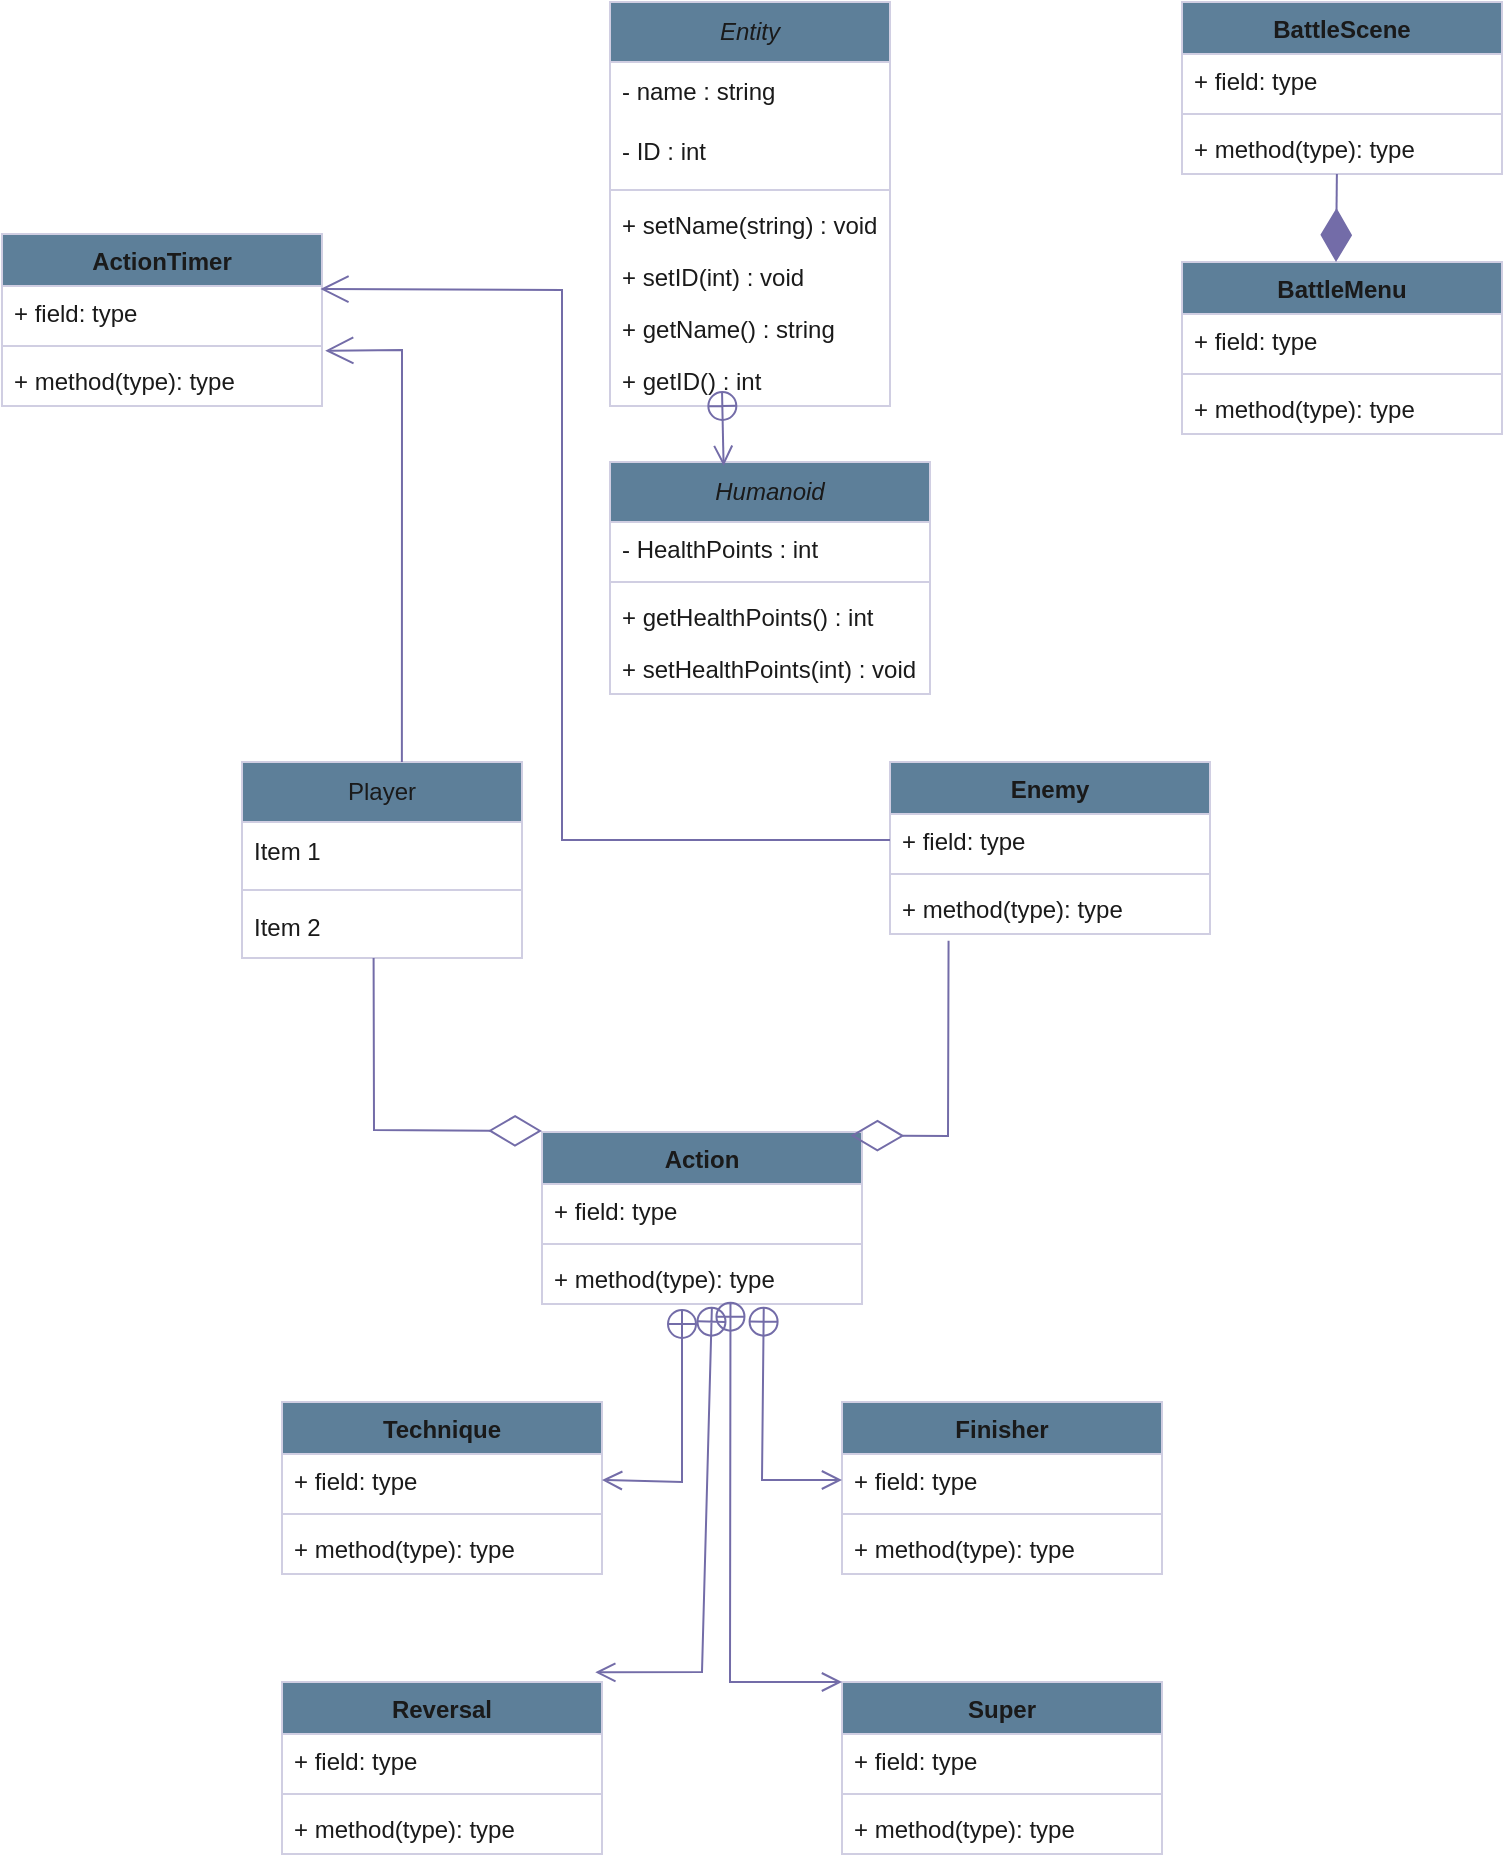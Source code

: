 <mxfile version="24.5.2" type="github">
  <diagram id="C5RBs43oDa-KdzZeNtuy" name="Page-1">
    <mxGraphModel dx="795" dy="539" grid="1" gridSize="10" guides="1" tooltips="1" connect="1" arrows="1" fold="1" page="1" pageScale="1" pageWidth="827" pageHeight="1169" math="0" shadow="0">
      <root>
        <mxCell id="WIyWlLk6GJQsqaUBKTNV-0" />
        <mxCell id="WIyWlLk6GJQsqaUBKTNV-1" parent="WIyWlLk6GJQsqaUBKTNV-0" />
        <mxCell id="9B6hqq46c9PQC_HTe1Y8-0" value="&lt;i&gt;Entity&lt;/i&gt;" style="swimlane;fontStyle=0;childLayout=stackLayout;horizontal=1;startSize=30;horizontalStack=0;resizeParent=1;resizeParentMax=0;resizeLast=0;collapsible=1;marginBottom=0;whiteSpace=wrap;html=1;labelBackgroundColor=none;fillColor=#5D7F99;strokeColor=#D0CEE2;fontColor=#1A1A1A;" vertex="1" parent="WIyWlLk6GJQsqaUBKTNV-1">
          <mxGeometry x="344" y="20" width="140" height="202" as="geometry" />
        </mxCell>
        <mxCell id="9B6hqq46c9PQC_HTe1Y8-1" value="- name : string" style="text;strokeColor=none;fillColor=none;align=left;verticalAlign=middle;spacingLeft=4;spacingRight=4;overflow=hidden;points=[[0,0.5],[1,0.5]];portConstraint=eastwest;rotatable=0;whiteSpace=wrap;html=1;labelBackgroundColor=none;fontColor=#1A1A1A;" vertex="1" parent="9B6hqq46c9PQC_HTe1Y8-0">
          <mxGeometry y="30" width="140" height="30" as="geometry" />
        </mxCell>
        <mxCell id="9B6hqq46c9PQC_HTe1Y8-2" value="- ID : int" style="text;strokeColor=none;fillColor=none;align=left;verticalAlign=middle;spacingLeft=4;spacingRight=4;overflow=hidden;points=[[0,0.5],[1,0.5]];portConstraint=eastwest;rotatable=0;whiteSpace=wrap;html=1;labelBackgroundColor=none;fontColor=#1A1A1A;" vertex="1" parent="9B6hqq46c9PQC_HTe1Y8-0">
          <mxGeometry y="60" width="140" height="30" as="geometry" />
        </mxCell>
        <mxCell id="9B6hqq46c9PQC_HTe1Y8-33" value="" style="line;strokeWidth=1;fillColor=none;align=left;verticalAlign=middle;spacingTop=-1;spacingLeft=3;spacingRight=3;rotatable=0;labelPosition=right;points=[];portConstraint=eastwest;strokeColor=inherit;fontColor=#1A1A1A;" vertex="1" parent="9B6hqq46c9PQC_HTe1Y8-0">
          <mxGeometry y="90" width="140" height="8" as="geometry" />
        </mxCell>
        <mxCell id="9B6hqq46c9PQC_HTe1Y8-13" value="+ setName(string) : void" style="text;strokeColor=none;fillColor=none;align=left;verticalAlign=top;spacingLeft=4;spacingRight=4;overflow=hidden;rotatable=0;points=[[0,0.5],[1,0.5]];portConstraint=eastwest;whiteSpace=wrap;html=1;labelBackgroundColor=none;fontColor=#1A1A1A;" vertex="1" parent="9B6hqq46c9PQC_HTe1Y8-0">
          <mxGeometry y="98" width="140" height="26" as="geometry" />
        </mxCell>
        <mxCell id="9B6hqq46c9PQC_HTe1Y8-14" value="+ setID(int) : void" style="text;strokeColor=none;fillColor=none;align=left;verticalAlign=top;spacingLeft=4;spacingRight=4;overflow=hidden;rotatable=0;points=[[0,0.5],[1,0.5]];portConstraint=eastwest;whiteSpace=wrap;html=1;labelBackgroundColor=none;fontColor=#1A1A1A;" vertex="1" parent="9B6hqq46c9PQC_HTe1Y8-0">
          <mxGeometry y="124" width="140" height="26" as="geometry" />
        </mxCell>
        <mxCell id="9B6hqq46c9PQC_HTe1Y8-15" value="+ getName() : string" style="text;strokeColor=none;fillColor=none;align=left;verticalAlign=top;spacingLeft=4;spacingRight=4;overflow=hidden;rotatable=0;points=[[0,0.5],[1,0.5]];portConstraint=eastwest;whiteSpace=wrap;html=1;labelBackgroundColor=none;fontColor=#1A1A1A;" vertex="1" parent="9B6hqq46c9PQC_HTe1Y8-0">
          <mxGeometry y="150" width="140" height="26" as="geometry" />
        </mxCell>
        <mxCell id="9B6hqq46c9PQC_HTe1Y8-16" value="+ getID() : int" style="text;strokeColor=none;fillColor=none;align=left;verticalAlign=top;spacingLeft=4;spacingRight=4;overflow=hidden;rotatable=0;points=[[0,0.5],[1,0.5]];portConstraint=eastwest;whiteSpace=wrap;html=1;labelBackgroundColor=none;fontColor=#1A1A1A;" vertex="1" parent="9B6hqq46c9PQC_HTe1Y8-0">
          <mxGeometry y="176" width="140" height="26" as="geometry" />
        </mxCell>
        <mxCell id="9B6hqq46c9PQC_HTe1Y8-4" value="&lt;i&gt;Humanoid&lt;/i&gt;" style="swimlane;fontStyle=0;childLayout=stackLayout;horizontal=1;startSize=30;horizontalStack=0;resizeParent=1;resizeParentMax=0;resizeLast=0;collapsible=1;marginBottom=0;whiteSpace=wrap;html=1;labelBackgroundColor=none;fillColor=#5D7F99;strokeColor=#D0CEE2;fontColor=#1A1A1A;" vertex="1" parent="WIyWlLk6GJQsqaUBKTNV-1">
          <mxGeometry x="344" y="250" width="160" height="116" as="geometry" />
        </mxCell>
        <mxCell id="9B6hqq46c9PQC_HTe1Y8-12" value="- HealthPoints : int" style="text;strokeColor=none;fillColor=none;align=left;verticalAlign=top;spacingLeft=4;spacingRight=4;overflow=hidden;rotatable=0;points=[[0,0.5],[1,0.5]];portConstraint=eastwest;whiteSpace=wrap;html=1;labelBackgroundColor=none;fontColor=#1A1A1A;" vertex="1" parent="9B6hqq46c9PQC_HTe1Y8-4">
          <mxGeometry y="30" width="160" height="26" as="geometry" />
        </mxCell>
        <mxCell id="9B6hqq46c9PQC_HTe1Y8-35" value="" style="line;strokeWidth=1;fillColor=none;align=left;verticalAlign=middle;spacingTop=-1;spacingLeft=3;spacingRight=3;rotatable=0;labelPosition=right;points=[];portConstraint=eastwest;strokeColor=inherit;fontColor=#1A1A1A;" vertex="1" parent="9B6hqq46c9PQC_HTe1Y8-4">
          <mxGeometry y="56" width="160" height="8" as="geometry" />
        </mxCell>
        <mxCell id="9B6hqq46c9PQC_HTe1Y8-19" value="+ getHealthPoints() : int" style="text;strokeColor=none;fillColor=none;align=left;verticalAlign=top;spacingLeft=4;spacingRight=4;overflow=hidden;rotatable=0;points=[[0,0.5],[1,0.5]];portConstraint=eastwest;whiteSpace=wrap;html=1;labelBackgroundColor=none;fontColor=#1A1A1A;" vertex="1" parent="9B6hqq46c9PQC_HTe1Y8-4">
          <mxGeometry y="64" width="160" height="26" as="geometry" />
        </mxCell>
        <mxCell id="9B6hqq46c9PQC_HTe1Y8-17" value="+ setHealthPoints(int) : void" style="text;strokeColor=none;fillColor=none;align=left;verticalAlign=top;spacingLeft=4;spacingRight=4;overflow=hidden;rotatable=0;points=[[0,0.5],[1,0.5]];portConstraint=eastwest;whiteSpace=wrap;html=1;labelBackgroundColor=none;fontColor=#1A1A1A;" vertex="1" parent="9B6hqq46c9PQC_HTe1Y8-4">
          <mxGeometry y="90" width="160" height="26" as="geometry" />
        </mxCell>
        <mxCell id="9B6hqq46c9PQC_HTe1Y8-8" value="Player" style="swimlane;fontStyle=0;childLayout=stackLayout;horizontal=1;startSize=30;horizontalStack=0;resizeParent=1;resizeParentMax=0;resizeLast=0;collapsible=1;marginBottom=0;whiteSpace=wrap;html=1;labelBackgroundColor=none;fillColor=#5D7F99;strokeColor=#D0CEE2;fontColor=#1A1A1A;" vertex="1" parent="WIyWlLk6GJQsqaUBKTNV-1">
          <mxGeometry x="160" y="400" width="140" height="98" as="geometry" />
        </mxCell>
        <mxCell id="9B6hqq46c9PQC_HTe1Y8-9" value="Item 1" style="text;strokeColor=none;fillColor=none;align=left;verticalAlign=middle;spacingLeft=4;spacingRight=4;overflow=hidden;points=[[0,0.5],[1,0.5]];portConstraint=eastwest;rotatable=0;whiteSpace=wrap;html=1;labelBackgroundColor=none;fontColor=#1A1A1A;" vertex="1" parent="9B6hqq46c9PQC_HTe1Y8-8">
          <mxGeometry y="30" width="140" height="30" as="geometry" />
        </mxCell>
        <mxCell id="9B6hqq46c9PQC_HTe1Y8-36" value="" style="line;strokeWidth=1;fillColor=none;align=left;verticalAlign=middle;spacingTop=-1;spacingLeft=3;spacingRight=3;rotatable=0;labelPosition=right;points=[];portConstraint=eastwest;strokeColor=inherit;fontColor=#1A1A1A;" vertex="1" parent="9B6hqq46c9PQC_HTe1Y8-8">
          <mxGeometry y="60" width="140" height="8" as="geometry" />
        </mxCell>
        <mxCell id="9B6hqq46c9PQC_HTe1Y8-10" value="Item 2" style="text;strokeColor=none;fillColor=none;align=left;verticalAlign=middle;spacingLeft=4;spacingRight=4;overflow=hidden;points=[[0,0.5],[1,0.5]];portConstraint=eastwest;rotatable=0;whiteSpace=wrap;html=1;labelBackgroundColor=none;fontColor=#1A1A1A;" vertex="1" parent="9B6hqq46c9PQC_HTe1Y8-8">
          <mxGeometry y="68" width="140" height="30" as="geometry" />
        </mxCell>
        <mxCell id="9B6hqq46c9PQC_HTe1Y8-24" value="" style="endArrow=open;startArrow=circlePlus;endFill=0;startFill=0;endSize=8;html=1;rounded=0;strokeColor=#736CA8;fontColor=#1A1A1A;entryX=0.355;entryY=0.017;entryDx=0;entryDy=0;entryPerimeter=0;" edge="1" parent="WIyWlLk6GJQsqaUBKTNV-1" target="9B6hqq46c9PQC_HTe1Y8-4">
          <mxGeometry width="160" relative="1" as="geometry">
            <mxPoint x="400" y="214" as="sourcePoint" />
            <mxPoint x="560" y="214" as="targetPoint" />
          </mxGeometry>
        </mxCell>
        <mxCell id="9B6hqq46c9PQC_HTe1Y8-25" value="BattleMenu" style="swimlane;fontStyle=1;align=center;verticalAlign=top;childLayout=stackLayout;horizontal=1;startSize=26;horizontalStack=0;resizeParent=1;resizeParentMax=0;resizeLast=0;collapsible=1;marginBottom=0;whiteSpace=wrap;html=1;strokeColor=#D0CEE2;fontColor=#1A1A1A;fillColor=#5D7F99;" vertex="1" parent="WIyWlLk6GJQsqaUBKTNV-1">
          <mxGeometry x="630" y="150" width="160" height="86" as="geometry" />
        </mxCell>
        <mxCell id="9B6hqq46c9PQC_HTe1Y8-26" value="+ field: type" style="text;strokeColor=none;fillColor=none;align=left;verticalAlign=top;spacingLeft=4;spacingRight=4;overflow=hidden;rotatable=0;points=[[0,0.5],[1,0.5]];portConstraint=eastwest;whiteSpace=wrap;html=1;fontColor=#1A1A1A;" vertex="1" parent="9B6hqq46c9PQC_HTe1Y8-25">
          <mxGeometry y="26" width="160" height="26" as="geometry" />
        </mxCell>
        <mxCell id="9B6hqq46c9PQC_HTe1Y8-27" value="" style="line;strokeWidth=1;fillColor=none;align=left;verticalAlign=middle;spacingTop=-1;spacingLeft=3;spacingRight=3;rotatable=0;labelPosition=right;points=[];portConstraint=eastwest;strokeColor=inherit;fontColor=#1A1A1A;" vertex="1" parent="9B6hqq46c9PQC_HTe1Y8-25">
          <mxGeometry y="52" width="160" height="8" as="geometry" />
        </mxCell>
        <mxCell id="9B6hqq46c9PQC_HTe1Y8-28" value="+ method(type): type" style="text;strokeColor=none;fillColor=none;align=left;verticalAlign=top;spacingLeft=4;spacingRight=4;overflow=hidden;rotatable=0;points=[[0,0.5],[1,0.5]];portConstraint=eastwest;whiteSpace=wrap;html=1;fontColor=#1A1A1A;" vertex="1" parent="9B6hqq46c9PQC_HTe1Y8-25">
          <mxGeometry y="60" width="160" height="26" as="geometry" />
        </mxCell>
        <mxCell id="9B6hqq46c9PQC_HTe1Y8-29" value="Enemy" style="swimlane;fontStyle=1;align=center;verticalAlign=top;childLayout=stackLayout;horizontal=1;startSize=26;horizontalStack=0;resizeParent=1;resizeParentMax=0;resizeLast=0;collapsible=1;marginBottom=0;whiteSpace=wrap;html=1;strokeColor=#D0CEE2;fontColor=#1A1A1A;fillColor=#5D7F99;" vertex="1" parent="WIyWlLk6GJQsqaUBKTNV-1">
          <mxGeometry x="484" y="400" width="160" height="86" as="geometry" />
        </mxCell>
        <mxCell id="9B6hqq46c9PQC_HTe1Y8-30" value="+ field: type" style="text;strokeColor=none;fillColor=none;align=left;verticalAlign=top;spacingLeft=4;spacingRight=4;overflow=hidden;rotatable=0;points=[[0,0.5],[1,0.5]];portConstraint=eastwest;whiteSpace=wrap;html=1;fontColor=#1A1A1A;" vertex="1" parent="9B6hqq46c9PQC_HTe1Y8-29">
          <mxGeometry y="26" width="160" height="26" as="geometry" />
        </mxCell>
        <mxCell id="9B6hqq46c9PQC_HTe1Y8-31" value="" style="line;strokeWidth=1;fillColor=none;align=left;verticalAlign=middle;spacingTop=-1;spacingLeft=3;spacingRight=3;rotatable=0;labelPosition=right;points=[];portConstraint=eastwest;strokeColor=inherit;fontColor=#1A1A1A;" vertex="1" parent="9B6hqq46c9PQC_HTe1Y8-29">
          <mxGeometry y="52" width="160" height="8" as="geometry" />
        </mxCell>
        <mxCell id="9B6hqq46c9PQC_HTe1Y8-32" value="+ method(type): type" style="text;strokeColor=none;fillColor=none;align=left;verticalAlign=top;spacingLeft=4;spacingRight=4;overflow=hidden;rotatable=0;points=[[0,0.5],[1,0.5]];portConstraint=eastwest;whiteSpace=wrap;html=1;fontColor=#1A1A1A;" vertex="1" parent="9B6hqq46c9PQC_HTe1Y8-29">
          <mxGeometry y="60" width="160" height="26" as="geometry" />
        </mxCell>
        <mxCell id="9B6hqq46c9PQC_HTe1Y8-37" value="ActionTimer" style="swimlane;fontStyle=1;align=center;verticalAlign=top;childLayout=stackLayout;horizontal=1;startSize=26;horizontalStack=0;resizeParent=1;resizeParentMax=0;resizeLast=0;collapsible=1;marginBottom=0;whiteSpace=wrap;html=1;strokeColor=#D0CEE2;fontColor=#1A1A1A;fillColor=#5D7F99;" vertex="1" parent="WIyWlLk6GJQsqaUBKTNV-1">
          <mxGeometry x="40" y="136" width="160" height="86" as="geometry" />
        </mxCell>
        <mxCell id="9B6hqq46c9PQC_HTe1Y8-38" value="+ field: type" style="text;strokeColor=none;fillColor=none;align=left;verticalAlign=top;spacingLeft=4;spacingRight=4;overflow=hidden;rotatable=0;points=[[0,0.5],[1,0.5]];portConstraint=eastwest;whiteSpace=wrap;html=1;fontColor=#1A1A1A;" vertex="1" parent="9B6hqq46c9PQC_HTe1Y8-37">
          <mxGeometry y="26" width="160" height="26" as="geometry" />
        </mxCell>
        <mxCell id="9B6hqq46c9PQC_HTe1Y8-39" value="" style="line;strokeWidth=1;fillColor=none;align=left;verticalAlign=middle;spacingTop=-1;spacingLeft=3;spacingRight=3;rotatable=0;labelPosition=right;points=[];portConstraint=eastwest;strokeColor=inherit;fontColor=#1A1A1A;" vertex="1" parent="9B6hqq46c9PQC_HTe1Y8-37">
          <mxGeometry y="52" width="160" height="8" as="geometry" />
        </mxCell>
        <mxCell id="9B6hqq46c9PQC_HTe1Y8-40" value="+ method(type): type" style="text;strokeColor=none;fillColor=none;align=left;verticalAlign=top;spacingLeft=4;spacingRight=4;overflow=hidden;rotatable=0;points=[[0,0.5],[1,0.5]];portConstraint=eastwest;whiteSpace=wrap;html=1;fontColor=#1A1A1A;" vertex="1" parent="9B6hqq46c9PQC_HTe1Y8-37">
          <mxGeometry y="60" width="160" height="26" as="geometry" />
        </mxCell>
        <mxCell id="9B6hqq46c9PQC_HTe1Y8-41" value="Action" style="swimlane;fontStyle=1;align=center;verticalAlign=top;childLayout=stackLayout;horizontal=1;startSize=26;horizontalStack=0;resizeParent=1;resizeParentMax=0;resizeLast=0;collapsible=1;marginBottom=0;whiteSpace=wrap;html=1;strokeColor=#D0CEE2;fontColor=#1A1A1A;fillColor=#5D7F99;" vertex="1" parent="WIyWlLk6GJQsqaUBKTNV-1">
          <mxGeometry x="310" y="585" width="160" height="86" as="geometry" />
        </mxCell>
        <mxCell id="9B6hqq46c9PQC_HTe1Y8-42" value="+ field: type" style="text;strokeColor=none;fillColor=none;align=left;verticalAlign=top;spacingLeft=4;spacingRight=4;overflow=hidden;rotatable=0;points=[[0,0.5],[1,0.5]];portConstraint=eastwest;whiteSpace=wrap;html=1;fontColor=#1A1A1A;" vertex="1" parent="9B6hqq46c9PQC_HTe1Y8-41">
          <mxGeometry y="26" width="160" height="26" as="geometry" />
        </mxCell>
        <mxCell id="9B6hqq46c9PQC_HTe1Y8-43" value="" style="line;strokeWidth=1;fillColor=none;align=left;verticalAlign=middle;spacingTop=-1;spacingLeft=3;spacingRight=3;rotatable=0;labelPosition=right;points=[];portConstraint=eastwest;strokeColor=inherit;fontColor=#1A1A1A;" vertex="1" parent="9B6hqq46c9PQC_HTe1Y8-41">
          <mxGeometry y="52" width="160" height="8" as="geometry" />
        </mxCell>
        <mxCell id="9B6hqq46c9PQC_HTe1Y8-44" value="+ method(type): type" style="text;strokeColor=none;fillColor=none;align=left;verticalAlign=top;spacingLeft=4;spacingRight=4;overflow=hidden;rotatable=0;points=[[0,0.5],[1,0.5]];portConstraint=eastwest;whiteSpace=wrap;html=1;fontColor=#1A1A1A;" vertex="1" parent="9B6hqq46c9PQC_HTe1Y8-41">
          <mxGeometry y="60" width="160" height="26" as="geometry" />
        </mxCell>
        <mxCell id="9B6hqq46c9PQC_HTe1Y8-45" value="" style="endArrow=diamondThin;endFill=0;endSize=24;html=1;rounded=0;strokeColor=#736CA8;fontColor=#1A1A1A;exitX=0.47;exitY=1.017;exitDx=0;exitDy=0;exitPerimeter=0;entryX=0;entryY=0;entryDx=0;entryDy=0;" edge="1" parent="WIyWlLk6GJQsqaUBKTNV-1">
          <mxGeometry width="160" relative="1" as="geometry">
            <mxPoint x="225.8" y="498" as="sourcePoint" />
            <mxPoint x="310" y="584.49" as="targetPoint" />
            <Array as="points">
              <mxPoint x="226" y="584" />
            </Array>
          </mxGeometry>
        </mxCell>
        <mxCell id="9B6hqq46c9PQC_HTe1Y8-46" value="" style="endArrow=diamondThin;endFill=0;endSize=24;html=1;rounded=0;strokeColor=#736CA8;fontColor=#1A1A1A;exitX=0.183;exitY=1.128;exitDx=0;exitDy=0;exitPerimeter=0;entryX=0.964;entryY=0.021;entryDx=0;entryDy=0;entryPerimeter=0;" edge="1" parent="WIyWlLk6GJQsqaUBKTNV-1" source="9B6hqq46c9PQC_HTe1Y8-32" target="9B6hqq46c9PQC_HTe1Y8-41">
          <mxGeometry width="160" relative="1" as="geometry">
            <mxPoint x="350" y="570" as="sourcePoint" />
            <mxPoint x="470" y="580" as="targetPoint" />
            <Array as="points">
              <mxPoint x="513" y="587" />
            </Array>
          </mxGeometry>
        </mxCell>
        <mxCell id="9B6hqq46c9PQC_HTe1Y8-51" value="Technique" style="swimlane;fontStyle=1;align=center;verticalAlign=top;childLayout=stackLayout;horizontal=1;startSize=26;horizontalStack=0;resizeParent=1;resizeParentMax=0;resizeLast=0;collapsible=1;marginBottom=0;whiteSpace=wrap;html=1;strokeColor=#D0CEE2;fontColor=#1A1A1A;fillColor=#5D7F99;" vertex="1" parent="WIyWlLk6GJQsqaUBKTNV-1">
          <mxGeometry x="180" y="720" width="160" height="86" as="geometry" />
        </mxCell>
        <mxCell id="9B6hqq46c9PQC_HTe1Y8-52" value="+ field: type" style="text;strokeColor=none;fillColor=none;align=left;verticalAlign=top;spacingLeft=4;spacingRight=4;overflow=hidden;rotatable=0;points=[[0,0.5],[1,0.5]];portConstraint=eastwest;whiteSpace=wrap;html=1;fontColor=#1A1A1A;" vertex="1" parent="9B6hqq46c9PQC_HTe1Y8-51">
          <mxGeometry y="26" width="160" height="26" as="geometry" />
        </mxCell>
        <mxCell id="9B6hqq46c9PQC_HTe1Y8-53" value="" style="line;strokeWidth=1;fillColor=none;align=left;verticalAlign=middle;spacingTop=-1;spacingLeft=3;spacingRight=3;rotatable=0;labelPosition=right;points=[];portConstraint=eastwest;strokeColor=inherit;fontColor=#1A1A1A;" vertex="1" parent="9B6hqq46c9PQC_HTe1Y8-51">
          <mxGeometry y="52" width="160" height="8" as="geometry" />
        </mxCell>
        <mxCell id="9B6hqq46c9PQC_HTe1Y8-54" value="+ method(type): type" style="text;strokeColor=none;fillColor=none;align=left;verticalAlign=top;spacingLeft=4;spacingRight=4;overflow=hidden;rotatable=0;points=[[0,0.5],[1,0.5]];portConstraint=eastwest;whiteSpace=wrap;html=1;fontColor=#1A1A1A;" vertex="1" parent="9B6hqq46c9PQC_HTe1Y8-51">
          <mxGeometry y="60" width="160" height="26" as="geometry" />
        </mxCell>
        <mxCell id="9B6hqq46c9PQC_HTe1Y8-55" value="Finisher" style="swimlane;fontStyle=1;align=center;verticalAlign=top;childLayout=stackLayout;horizontal=1;startSize=26;horizontalStack=0;resizeParent=1;resizeParentMax=0;resizeLast=0;collapsible=1;marginBottom=0;whiteSpace=wrap;html=1;strokeColor=#D0CEE2;fontColor=#1A1A1A;fillColor=#5D7F99;" vertex="1" parent="WIyWlLk6GJQsqaUBKTNV-1">
          <mxGeometry x="460" y="720" width="160" height="86" as="geometry" />
        </mxCell>
        <mxCell id="9B6hqq46c9PQC_HTe1Y8-56" value="+ field: type" style="text;strokeColor=none;fillColor=none;align=left;verticalAlign=top;spacingLeft=4;spacingRight=4;overflow=hidden;rotatable=0;points=[[0,0.5],[1,0.5]];portConstraint=eastwest;whiteSpace=wrap;html=1;fontColor=#1A1A1A;" vertex="1" parent="9B6hqq46c9PQC_HTe1Y8-55">
          <mxGeometry y="26" width="160" height="26" as="geometry" />
        </mxCell>
        <mxCell id="9B6hqq46c9PQC_HTe1Y8-57" value="" style="line;strokeWidth=1;fillColor=none;align=left;verticalAlign=middle;spacingTop=-1;spacingLeft=3;spacingRight=3;rotatable=0;labelPosition=right;points=[];portConstraint=eastwest;strokeColor=inherit;fontColor=#1A1A1A;" vertex="1" parent="9B6hqq46c9PQC_HTe1Y8-55">
          <mxGeometry y="52" width="160" height="8" as="geometry" />
        </mxCell>
        <mxCell id="9B6hqq46c9PQC_HTe1Y8-58" value="+ method(type): type" style="text;strokeColor=none;fillColor=none;align=left;verticalAlign=top;spacingLeft=4;spacingRight=4;overflow=hidden;rotatable=0;points=[[0,0.5],[1,0.5]];portConstraint=eastwest;whiteSpace=wrap;html=1;fontColor=#1A1A1A;" vertex="1" parent="9B6hqq46c9PQC_HTe1Y8-55">
          <mxGeometry y="60" width="160" height="26" as="geometry" />
        </mxCell>
        <mxCell id="9B6hqq46c9PQC_HTe1Y8-59" value="Reversal" style="swimlane;fontStyle=1;align=center;verticalAlign=top;childLayout=stackLayout;horizontal=1;startSize=26;horizontalStack=0;resizeParent=1;resizeParentMax=0;resizeLast=0;collapsible=1;marginBottom=0;whiteSpace=wrap;html=1;strokeColor=#D0CEE2;fontColor=#1A1A1A;fillColor=#5D7F99;" vertex="1" parent="WIyWlLk6GJQsqaUBKTNV-1">
          <mxGeometry x="180" y="860" width="160" height="86" as="geometry" />
        </mxCell>
        <mxCell id="9B6hqq46c9PQC_HTe1Y8-60" value="+ field: type" style="text;strokeColor=none;fillColor=none;align=left;verticalAlign=top;spacingLeft=4;spacingRight=4;overflow=hidden;rotatable=0;points=[[0,0.5],[1,0.5]];portConstraint=eastwest;whiteSpace=wrap;html=1;fontColor=#1A1A1A;" vertex="1" parent="9B6hqq46c9PQC_HTe1Y8-59">
          <mxGeometry y="26" width="160" height="26" as="geometry" />
        </mxCell>
        <mxCell id="9B6hqq46c9PQC_HTe1Y8-61" value="" style="line;strokeWidth=1;fillColor=none;align=left;verticalAlign=middle;spacingTop=-1;spacingLeft=3;spacingRight=3;rotatable=0;labelPosition=right;points=[];portConstraint=eastwest;strokeColor=inherit;fontColor=#1A1A1A;" vertex="1" parent="9B6hqq46c9PQC_HTe1Y8-59">
          <mxGeometry y="52" width="160" height="8" as="geometry" />
        </mxCell>
        <mxCell id="9B6hqq46c9PQC_HTe1Y8-62" value="+ method(type): type" style="text;strokeColor=none;fillColor=none;align=left;verticalAlign=top;spacingLeft=4;spacingRight=4;overflow=hidden;rotatable=0;points=[[0,0.5],[1,0.5]];portConstraint=eastwest;whiteSpace=wrap;html=1;fontColor=#1A1A1A;" vertex="1" parent="9B6hqq46c9PQC_HTe1Y8-59">
          <mxGeometry y="60" width="160" height="26" as="geometry" />
        </mxCell>
        <mxCell id="9B6hqq46c9PQC_HTe1Y8-63" value="Super" style="swimlane;fontStyle=1;align=center;verticalAlign=top;childLayout=stackLayout;horizontal=1;startSize=26;horizontalStack=0;resizeParent=1;resizeParentMax=0;resizeLast=0;collapsible=1;marginBottom=0;whiteSpace=wrap;html=1;strokeColor=#D0CEE2;fontColor=#1A1A1A;fillColor=#5D7F99;" vertex="1" parent="WIyWlLk6GJQsqaUBKTNV-1">
          <mxGeometry x="460" y="860" width="160" height="86" as="geometry" />
        </mxCell>
        <mxCell id="9B6hqq46c9PQC_HTe1Y8-64" value="+ field: type" style="text;strokeColor=none;fillColor=none;align=left;verticalAlign=top;spacingLeft=4;spacingRight=4;overflow=hidden;rotatable=0;points=[[0,0.5],[1,0.5]];portConstraint=eastwest;whiteSpace=wrap;html=1;fontColor=#1A1A1A;" vertex="1" parent="9B6hqq46c9PQC_HTe1Y8-63">
          <mxGeometry y="26" width="160" height="26" as="geometry" />
        </mxCell>
        <mxCell id="9B6hqq46c9PQC_HTe1Y8-65" value="" style="line;strokeWidth=1;fillColor=none;align=left;verticalAlign=middle;spacingTop=-1;spacingLeft=3;spacingRight=3;rotatable=0;labelPosition=right;points=[];portConstraint=eastwest;strokeColor=inherit;fontColor=#1A1A1A;" vertex="1" parent="9B6hqq46c9PQC_HTe1Y8-63">
          <mxGeometry y="52" width="160" height="8" as="geometry" />
        </mxCell>
        <mxCell id="9B6hqq46c9PQC_HTe1Y8-66" value="+ method(type): type" style="text;strokeColor=none;fillColor=none;align=left;verticalAlign=top;spacingLeft=4;spacingRight=4;overflow=hidden;rotatable=0;points=[[0,0.5],[1,0.5]];portConstraint=eastwest;whiteSpace=wrap;html=1;fontColor=#1A1A1A;" vertex="1" parent="9B6hqq46c9PQC_HTe1Y8-63">
          <mxGeometry y="60" width="160" height="26" as="geometry" />
        </mxCell>
        <mxCell id="9B6hqq46c9PQC_HTe1Y8-67" value="" style="endArrow=open;startArrow=circlePlus;endFill=0;startFill=0;endSize=8;html=1;rounded=0;strokeColor=#736CA8;fontColor=#1A1A1A;entryX=1;entryY=0.5;entryDx=0;entryDy=0;" edge="1" parent="WIyWlLk6GJQsqaUBKTNV-1" target="9B6hqq46c9PQC_HTe1Y8-52">
          <mxGeometry width="160" relative="1" as="geometry">
            <mxPoint x="380" y="673" as="sourcePoint" />
            <mxPoint x="510" y="740" as="targetPoint" />
            <Array as="points">
              <mxPoint x="380" y="760" />
            </Array>
          </mxGeometry>
        </mxCell>
        <mxCell id="9B6hqq46c9PQC_HTe1Y8-68" value="" style="endArrow=open;startArrow=circlePlus;endFill=0;startFill=0;endSize=8;html=1;rounded=0;strokeColor=#736CA8;fontColor=#1A1A1A;exitX=0.693;exitY=1.032;exitDx=0;exitDy=0;exitPerimeter=0;entryX=0;entryY=0.5;entryDx=0;entryDy=0;" edge="1" parent="WIyWlLk6GJQsqaUBKTNV-1" source="9B6hqq46c9PQC_HTe1Y8-44" target="9B6hqq46c9PQC_HTe1Y8-56">
          <mxGeometry width="160" relative="1" as="geometry">
            <mxPoint x="394" y="683" as="sourcePoint" />
            <mxPoint x="350" y="769" as="targetPoint" />
            <Array as="points">
              <mxPoint x="420" y="759" />
            </Array>
          </mxGeometry>
        </mxCell>
        <mxCell id="9B6hqq46c9PQC_HTe1Y8-69" value="" style="endArrow=open;startArrow=circlePlus;endFill=0;startFill=0;endSize=8;html=1;rounded=0;strokeColor=#736CA8;fontColor=#1A1A1A;exitX=0.531;exitY=1.032;exitDx=0;exitDy=0;exitPerimeter=0;entryX=0.979;entryY=-0.056;entryDx=0;entryDy=0;entryPerimeter=0;" edge="1" parent="WIyWlLk6GJQsqaUBKTNV-1" source="9B6hqq46c9PQC_HTe1Y8-44" target="9B6hqq46c9PQC_HTe1Y8-59">
          <mxGeometry width="160" relative="1" as="geometry">
            <mxPoint x="404" y="693" as="sourcePoint" />
            <mxPoint x="360" y="779" as="targetPoint" />
            <Array as="points">
              <mxPoint x="390" y="855" />
            </Array>
          </mxGeometry>
        </mxCell>
        <mxCell id="9B6hqq46c9PQC_HTe1Y8-70" value="" style="endArrow=open;startArrow=circlePlus;endFill=0;startFill=0;endSize=8;html=1;rounded=0;strokeColor=#736CA8;fontColor=#1A1A1A;exitX=0.589;exitY=0.936;exitDx=0;exitDy=0;exitPerimeter=0;entryX=0;entryY=0;entryDx=0;entryDy=0;" edge="1" parent="WIyWlLk6GJQsqaUBKTNV-1" source="9B6hqq46c9PQC_HTe1Y8-44" target="9B6hqq46c9PQC_HTe1Y8-63">
          <mxGeometry width="160" relative="1" as="geometry">
            <mxPoint x="414" y="703" as="sourcePoint" />
            <mxPoint x="370" y="789" as="targetPoint" />
            <Array as="points">
              <mxPoint x="404" y="860" />
            </Array>
          </mxGeometry>
        </mxCell>
        <mxCell id="9B6hqq46c9PQC_HTe1Y8-71" value="BattleScene" style="swimlane;fontStyle=1;align=center;verticalAlign=top;childLayout=stackLayout;horizontal=1;startSize=26;horizontalStack=0;resizeParent=1;resizeParentMax=0;resizeLast=0;collapsible=1;marginBottom=0;whiteSpace=wrap;html=1;strokeColor=#D0CEE2;fontColor=#1A1A1A;fillColor=#5D7F99;" vertex="1" parent="WIyWlLk6GJQsqaUBKTNV-1">
          <mxGeometry x="630" y="20" width="160" height="86" as="geometry" />
        </mxCell>
        <mxCell id="9B6hqq46c9PQC_HTe1Y8-72" value="+ field: type" style="text;strokeColor=none;fillColor=none;align=left;verticalAlign=top;spacingLeft=4;spacingRight=4;overflow=hidden;rotatable=0;points=[[0,0.5],[1,0.5]];portConstraint=eastwest;whiteSpace=wrap;html=1;fontColor=#1A1A1A;" vertex="1" parent="9B6hqq46c9PQC_HTe1Y8-71">
          <mxGeometry y="26" width="160" height="26" as="geometry" />
        </mxCell>
        <mxCell id="9B6hqq46c9PQC_HTe1Y8-73" value="" style="line;strokeWidth=1;fillColor=none;align=left;verticalAlign=middle;spacingTop=-1;spacingLeft=3;spacingRight=3;rotatable=0;labelPosition=right;points=[];portConstraint=eastwest;strokeColor=inherit;fontColor=#1A1A1A;" vertex="1" parent="9B6hqq46c9PQC_HTe1Y8-71">
          <mxGeometry y="52" width="160" height="8" as="geometry" />
        </mxCell>
        <mxCell id="9B6hqq46c9PQC_HTe1Y8-74" value="+ method(type): type" style="text;strokeColor=none;fillColor=none;align=left;verticalAlign=top;spacingLeft=4;spacingRight=4;overflow=hidden;rotatable=0;points=[[0,0.5],[1,0.5]];portConstraint=eastwest;whiteSpace=wrap;html=1;fontColor=#1A1A1A;" vertex="1" parent="9B6hqq46c9PQC_HTe1Y8-71">
          <mxGeometry y="60" width="160" height="26" as="geometry" />
        </mxCell>
        <mxCell id="9B6hqq46c9PQC_HTe1Y8-75" value="" style="endArrow=diamondThin;endFill=1;endSize=24;html=1;rounded=0;strokeColor=#736CA8;fontColor=#1A1A1A;exitX=0.484;exitY=1;exitDx=0;exitDy=0;exitPerimeter=0;" edge="1" parent="WIyWlLk6GJQsqaUBKTNV-1" source="9B6hqq46c9PQC_HTe1Y8-74">
          <mxGeometry width="160" relative="1" as="geometry">
            <mxPoint x="644" y="120.58" as="sourcePoint" />
            <mxPoint x="707" y="150" as="targetPoint" />
          </mxGeometry>
        </mxCell>
        <mxCell id="9B6hqq46c9PQC_HTe1Y8-76" value="" style="endArrow=open;endFill=1;endSize=12;html=1;rounded=0;strokeColor=#736CA8;fontColor=#1A1A1A;entryX=1.01;entryY=0.792;entryDx=0;entryDy=0;entryPerimeter=0;exitX=0.571;exitY=0;exitDx=0;exitDy=0;exitPerimeter=0;" edge="1" parent="WIyWlLk6GJQsqaUBKTNV-1" source="9B6hqq46c9PQC_HTe1Y8-8" target="9B6hqq46c9PQC_HTe1Y8-39">
          <mxGeometry width="160" relative="1" as="geometry">
            <mxPoint x="350" y="320" as="sourcePoint" />
            <mxPoint x="510" y="320" as="targetPoint" />
            <Array as="points">
              <mxPoint x="240" y="194" />
            </Array>
          </mxGeometry>
        </mxCell>
        <mxCell id="9B6hqq46c9PQC_HTe1Y8-77" value="" style="endArrow=open;endFill=1;endSize=12;html=1;rounded=0;strokeColor=#736CA8;fontColor=#1A1A1A;exitX=0;exitY=0.5;exitDx=0;exitDy=0;entryX=0.995;entryY=0.058;entryDx=0;entryDy=0;entryPerimeter=0;" edge="1" parent="WIyWlLk6GJQsqaUBKTNV-1" source="9B6hqq46c9PQC_HTe1Y8-30" target="9B6hqq46c9PQC_HTe1Y8-38">
          <mxGeometry width="160" relative="1" as="geometry">
            <mxPoint x="250" y="510" as="sourcePoint" />
            <mxPoint x="530" y="520" as="targetPoint" />
            <Array as="points">
              <mxPoint x="320" y="439" />
              <mxPoint x="320" y="164" />
            </Array>
          </mxGeometry>
        </mxCell>
      </root>
    </mxGraphModel>
  </diagram>
</mxfile>
